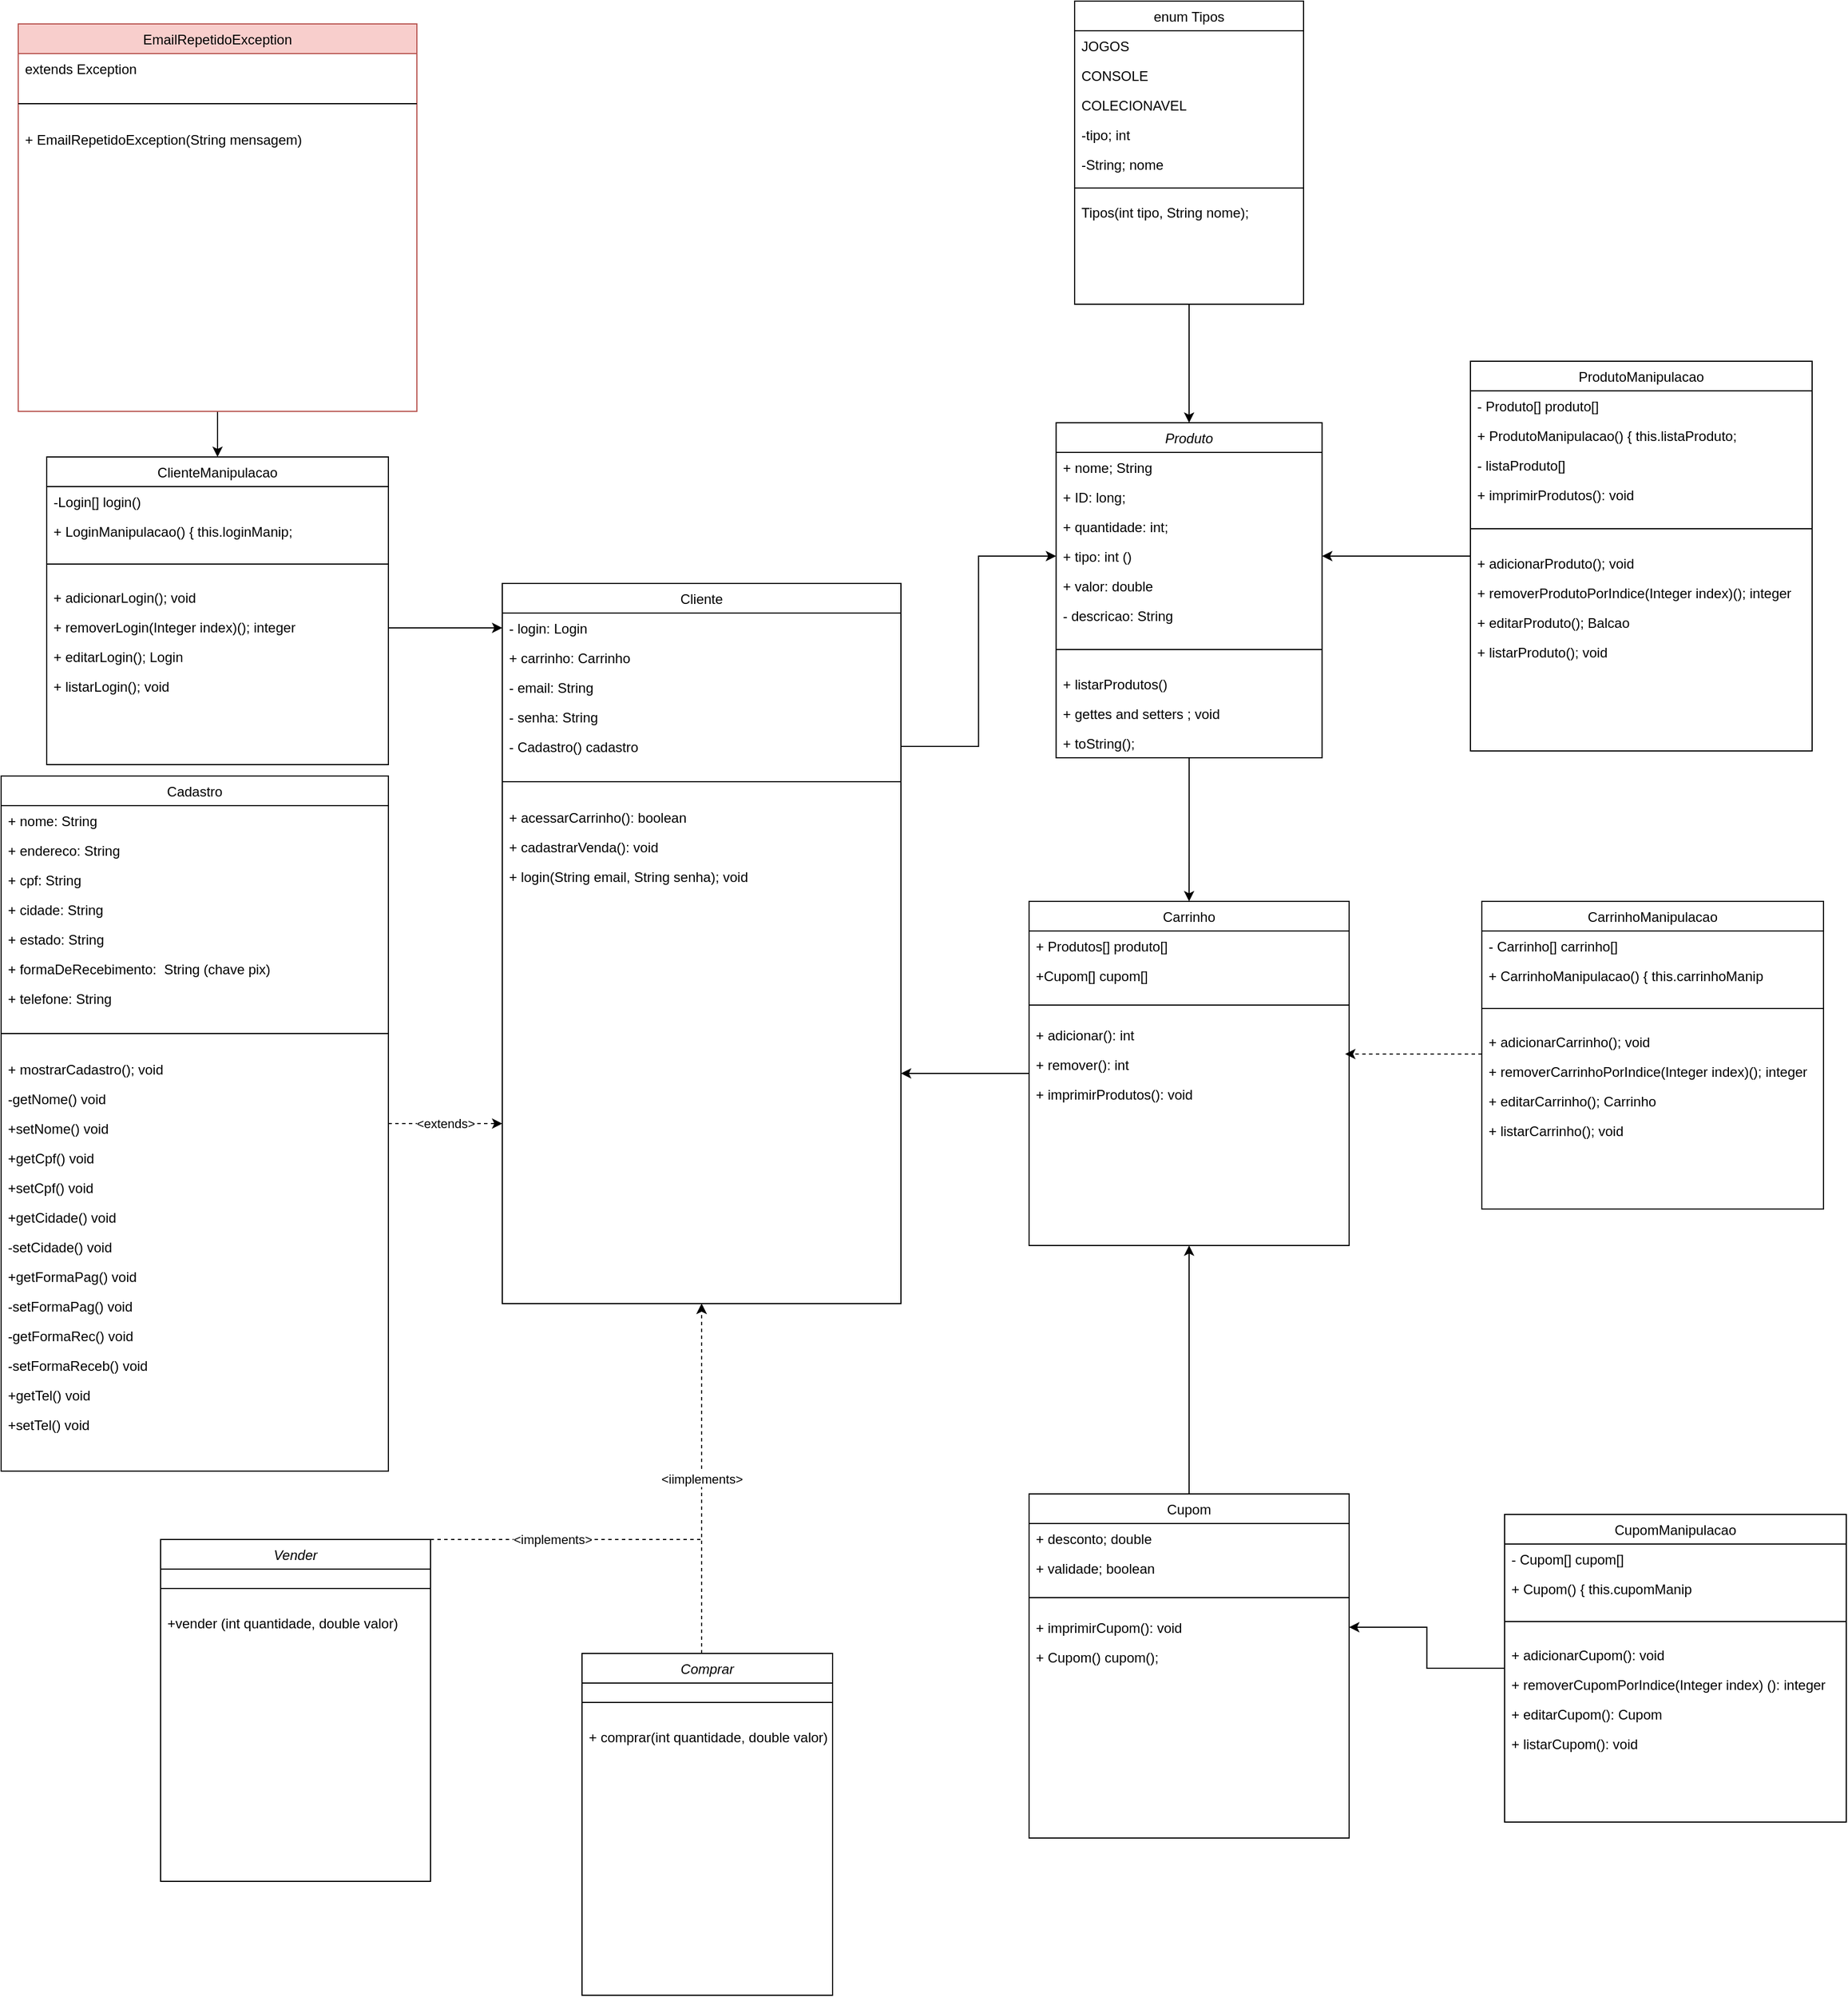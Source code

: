 <mxfile version="20.4.0" type="device"><diagram id="C5RBs43oDa-KdzZeNtuy" name="Page-1"><mxGraphModel dx="5331" dy="3509" grid="1" gridSize="10" guides="1" tooltips="1" connect="1" arrows="1" fold="1" page="1" pageScale="1" pageWidth="3300" pageHeight="2339" math="0" shadow="0"><root><mxCell id="WIyWlLk6GJQsqaUBKTNV-0"/><mxCell id="WIyWlLk6GJQsqaUBKTNV-1" parent="WIyWlLk6GJQsqaUBKTNV-0"/><mxCell id="kBdst28I5aQ1oTpQg8cU-42" style="edgeStyle=orthogonalEdgeStyle;rounded=0;orthogonalLoop=1;jettySize=auto;html=1;" parent="WIyWlLk6GJQsqaUBKTNV-1" source="JkuJIoE7SBukqdG8tUZ_-12" edge="1"><mxGeometry relative="1" as="geometry"><mxPoint x="630" y="151" as="targetPoint"/></mxGeometry></mxCell><mxCell id="JkuJIoE7SBukqdG8tUZ_-12" value="Carrinho" style="swimlane;fontStyle=0;align=center;verticalAlign=top;childLayout=stackLayout;horizontal=1;startSize=26;horizontalStack=0;resizeParent=1;resizeLast=0;collapsible=1;marginBottom=0;rounded=0;shadow=0;strokeWidth=1;" parent="WIyWlLk6GJQsqaUBKTNV-1" vertex="1"><mxGeometry x="742.5" width="281" height="302" as="geometry"><mxRectangle x="550" y="140" width="160" height="26" as="alternateBounds"/></mxGeometry></mxCell><mxCell id="JkuJIoE7SBukqdG8tUZ_-14" value="+ Produtos[] produto[]" style="text;align=left;verticalAlign=top;spacingLeft=4;spacingRight=4;overflow=hidden;rotatable=0;points=[[0,0.5],[1,0.5]];portConstraint=eastwest;" parent="JkuJIoE7SBukqdG8tUZ_-12" vertex="1"><mxGeometry y="26" width="281" height="26" as="geometry"/></mxCell><mxCell id="kBdst28I5aQ1oTpQg8cU-58" value="+Cupom[] cupom[]" style="text;align=left;verticalAlign=top;spacingLeft=4;spacingRight=4;overflow=hidden;rotatable=0;points=[[0,0.5],[1,0.5]];portConstraint=eastwest;" parent="JkuJIoE7SBukqdG8tUZ_-12" vertex="1"><mxGeometry y="52" width="281" height="26" as="geometry"/></mxCell><mxCell id="JkuJIoE7SBukqdG8tUZ_-16" value="" style="line;html=1;strokeWidth=1;align=left;verticalAlign=middle;spacingTop=-1;spacingLeft=3;spacingRight=3;rotatable=0;labelPosition=right;points=[];portConstraint=eastwest;" parent="JkuJIoE7SBukqdG8tUZ_-12" vertex="1"><mxGeometry y="78" width="281" height="26" as="geometry"/></mxCell><mxCell id="JkuJIoE7SBukqdG8tUZ_-17" value="+ adicionar(): int" style="text;align=left;verticalAlign=top;spacingLeft=4;spacingRight=4;overflow=hidden;rotatable=0;points=[[0,0.5],[1,0.5]];portConstraint=eastwest;" parent="JkuJIoE7SBukqdG8tUZ_-12" vertex="1"><mxGeometry y="104" width="281" height="26" as="geometry"/></mxCell><mxCell id="kBdst28I5aQ1oTpQg8cU-73" value="+ remover(): int" style="text;align=left;verticalAlign=top;spacingLeft=4;spacingRight=4;overflow=hidden;rotatable=0;points=[[0,0.5],[1,0.5]];portConstraint=eastwest;" parent="JkuJIoE7SBukqdG8tUZ_-12" vertex="1"><mxGeometry y="130" width="281" height="26" as="geometry"/></mxCell><mxCell id="JkuJIoE7SBukqdG8tUZ_-19" value="+ imprimirProdutos(): void" style="text;align=left;verticalAlign=top;spacingLeft=4;spacingRight=4;overflow=hidden;rotatable=0;points=[[0,0.5],[1,0.5]];portConstraint=eastwest;" parent="JkuJIoE7SBukqdG8tUZ_-12" vertex="1"><mxGeometry y="156" width="281" height="26" as="geometry"/></mxCell><mxCell id="kBdst28I5aQ1oTpQg8cU-48" style="edgeStyle=orthogonalEdgeStyle;rounded=0;orthogonalLoop=1;jettySize=auto;html=1;" parent="WIyWlLk6GJQsqaUBKTNV-1" source="JkuJIoE7SBukqdG8tUZ_-20" target="JkuJIoE7SBukqdG8tUZ_-12" edge="1"><mxGeometry relative="1" as="geometry"/></mxCell><mxCell id="JkuJIoE7SBukqdG8tUZ_-20" value="Produto" style="swimlane;fontStyle=2;align=center;verticalAlign=top;childLayout=stackLayout;horizontal=1;startSize=26;horizontalStack=0;resizeParent=1;resizeLast=0;collapsible=1;marginBottom=0;rounded=0;shadow=0;strokeWidth=1;" parent="WIyWlLk6GJQsqaUBKTNV-1" vertex="1"><mxGeometry x="766.25" y="-420" width="233.5" height="294" as="geometry"><mxRectangle x="230" y="140" width="160" height="26" as="alternateBounds"/></mxGeometry></mxCell><mxCell id="JkuJIoE7SBukqdG8tUZ_-21" value="+ nome; String" style="text;align=left;verticalAlign=top;spacingLeft=4;spacingRight=4;overflow=hidden;rotatable=0;points=[[0,0.5],[1,0.5]];portConstraint=eastwest;" parent="JkuJIoE7SBukqdG8tUZ_-20" vertex="1"><mxGeometry y="26" width="233.5" height="26" as="geometry"/></mxCell><mxCell id="JkuJIoE7SBukqdG8tUZ_-22" value="+ ID: long;" style="text;align=left;verticalAlign=top;spacingLeft=4;spacingRight=4;overflow=hidden;rotatable=0;points=[[0,0.5],[1,0.5]];portConstraint=eastwest;rounded=0;shadow=0;html=0;" parent="JkuJIoE7SBukqdG8tUZ_-20" vertex="1"><mxGeometry y="52" width="233.5" height="26" as="geometry"/></mxCell><mxCell id="JkuJIoE7SBukqdG8tUZ_-23" value="+ quantidade: int;" style="text;align=left;verticalAlign=top;spacingLeft=4;spacingRight=4;overflow=hidden;rotatable=0;points=[[0,0.5],[1,0.5]];portConstraint=eastwest;rounded=0;shadow=0;html=0;" parent="JkuJIoE7SBukqdG8tUZ_-20" vertex="1"><mxGeometry y="78" width="233.5" height="26" as="geometry"/></mxCell><mxCell id="JkuJIoE7SBukqdG8tUZ_-24" value="+ tipo: int ()" style="text;align=left;verticalAlign=top;spacingLeft=4;spacingRight=4;overflow=hidden;rotatable=0;points=[[0,0.5],[1,0.5]];portConstraint=eastwest;rounded=0;shadow=0;html=0;" parent="JkuJIoE7SBukqdG8tUZ_-20" vertex="1"><mxGeometry y="104" width="233.5" height="26" as="geometry"/></mxCell><mxCell id="JkuJIoE7SBukqdG8tUZ_-25" value="+ valor: double" style="text;align=left;verticalAlign=top;spacingLeft=4;spacingRight=4;overflow=hidden;rotatable=0;points=[[0,0.5],[1,0.5]];portConstraint=eastwest;rounded=0;shadow=0;html=0;" parent="JkuJIoE7SBukqdG8tUZ_-20" vertex="1"><mxGeometry y="130" width="233.5" height="26" as="geometry"/></mxCell><mxCell id="JkuJIoE7SBukqdG8tUZ_-2" value="- descricao: String" style="text;align=left;verticalAlign=top;spacingLeft=4;spacingRight=4;overflow=hidden;rotatable=0;points=[[0,0.5],[1,0.5]];portConstraint=eastwest;" parent="JkuJIoE7SBukqdG8tUZ_-20" vertex="1"><mxGeometry y="156" width="233.5" height="26" as="geometry"/></mxCell><mxCell id="JkuJIoE7SBukqdG8tUZ_-26" value="" style="line;html=1;strokeWidth=1;align=left;verticalAlign=middle;spacingTop=-1;spacingLeft=3;spacingRight=3;rotatable=0;labelPosition=right;points=[];portConstraint=eastwest;" parent="JkuJIoE7SBukqdG8tUZ_-20" vertex="1"><mxGeometry y="182" width="233.5" height="34" as="geometry"/></mxCell><mxCell id="j-tcgB5OR1yVVqZZT_jX-0" value="+ listarProdutos()" style="text;align=left;verticalAlign=top;spacingLeft=4;spacingRight=4;overflow=hidden;rotatable=0;points=[[0,0.5],[1,0.5]];portConstraint=eastwest;" vertex="1" parent="JkuJIoE7SBukqdG8tUZ_-20"><mxGeometry y="216" width="233.5" height="26" as="geometry"/></mxCell><mxCell id="nwzno8uzd7vZPeXobcwK-57" value="+ gettes and setters ; void" style="text;align=left;verticalAlign=top;spacingLeft=4;spacingRight=4;overflow=hidden;rotatable=0;points=[[0,0.5],[1,0.5]];portConstraint=eastwest;" parent="JkuJIoE7SBukqdG8tUZ_-20" vertex="1"><mxGeometry y="242" width="233.5" height="26" as="geometry"/></mxCell><mxCell id="nwzno8uzd7vZPeXobcwK-58" value="+ toString();" style="text;align=left;verticalAlign=top;spacingLeft=4;spacingRight=4;overflow=hidden;rotatable=0;points=[[0,0.5],[1,0.5]];portConstraint=eastwest;" parent="JkuJIoE7SBukqdG8tUZ_-20" vertex="1"><mxGeometry y="268" width="233.5" height="26" as="geometry"/></mxCell><mxCell id="JkuJIoE7SBukqdG8tUZ_-28" value="Cliente" style="swimlane;fontStyle=0;align=center;verticalAlign=top;childLayout=stackLayout;horizontal=1;startSize=26;horizontalStack=0;resizeParent=1;resizeLast=0;collapsible=1;marginBottom=0;rounded=0;shadow=0;strokeWidth=1;" parent="WIyWlLk6GJQsqaUBKTNV-1" vertex="1"><mxGeometry x="280" y="-279" width="350" height="632" as="geometry"><mxRectangle x="550" y="140" width="160" height="26" as="alternateBounds"/></mxGeometry></mxCell><mxCell id="iqWXhcP6Gmm81lYTE9qX-86" value="- login: Login" style="text;align=left;verticalAlign=top;spacingLeft=4;spacingRight=4;overflow=hidden;rotatable=0;points=[[0,0.5],[1,0.5]];portConstraint=eastwest;rounded=0;shadow=0;html=0;" parent="JkuJIoE7SBukqdG8tUZ_-28" vertex="1"><mxGeometry y="26" width="350" height="26" as="geometry"/></mxCell><mxCell id="JkuJIoE7SBukqdG8tUZ_-35" value="+ carrinho: Carrinho" style="text;align=left;verticalAlign=top;spacingLeft=4;spacingRight=4;overflow=hidden;rotatable=0;points=[[0,0.5],[1,0.5]];portConstraint=eastwest;" parent="JkuJIoE7SBukqdG8tUZ_-28" vertex="1"><mxGeometry y="52" width="350" height="26" as="geometry"/></mxCell><mxCell id="kBdst28I5aQ1oTpQg8cU-45" value="- email: String" style="text;align=left;verticalAlign=top;spacingLeft=4;spacingRight=4;overflow=hidden;rotatable=0;points=[[0,0.5],[1,0.5]];portConstraint=eastwest;rounded=0;shadow=0;html=0;" parent="JkuJIoE7SBukqdG8tUZ_-28" vertex="1"><mxGeometry y="78" width="350" height="26" as="geometry"/></mxCell><mxCell id="iqWXhcP6Gmm81lYTE9qX-76" value="- senha: String" style="text;align=left;verticalAlign=top;spacingLeft=4;spacingRight=4;overflow=hidden;rotatable=0;points=[[0,0.5],[1,0.5]];portConstraint=eastwest;" parent="JkuJIoE7SBukqdG8tUZ_-28" vertex="1"><mxGeometry y="104" width="350" height="26" as="geometry"/></mxCell><mxCell id="kBdst28I5aQ1oTpQg8cU-46" value="- Cadastro() cadastro" style="text;align=left;verticalAlign=top;spacingLeft=4;spacingRight=4;overflow=hidden;rotatable=0;points=[[0,0.5],[1,0.5]];portConstraint=eastwest;" parent="JkuJIoE7SBukqdG8tUZ_-28" vertex="1"><mxGeometry y="130" width="350" height="26" as="geometry"/></mxCell><mxCell id="JkuJIoE7SBukqdG8tUZ_-38" value="" style="line;html=1;strokeWidth=1;align=left;verticalAlign=middle;spacingTop=-1;spacingLeft=3;spacingRight=3;rotatable=0;labelPosition=right;points=[];portConstraint=eastwest;" parent="JkuJIoE7SBukqdG8tUZ_-28" vertex="1"><mxGeometry y="156" width="350" height="36" as="geometry"/></mxCell><mxCell id="JkuJIoE7SBukqdG8tUZ_-42" value="+ acessarCarrinho(): boolean" style="text;align=left;verticalAlign=top;spacingLeft=4;spacingRight=4;overflow=hidden;rotatable=0;points=[[0,0.5],[1,0.5]];portConstraint=eastwest;" parent="JkuJIoE7SBukqdG8tUZ_-28" vertex="1"><mxGeometry y="192" width="350" height="26" as="geometry"/></mxCell><mxCell id="JkuJIoE7SBukqdG8tUZ_-43" value="+ cadastrarVenda(): void" style="text;align=left;verticalAlign=top;spacingLeft=4;spacingRight=4;overflow=hidden;rotatable=0;points=[[0,0.5],[1,0.5]];portConstraint=eastwest;" parent="JkuJIoE7SBukqdG8tUZ_-28" vertex="1"><mxGeometry y="218" width="350" height="26" as="geometry"/></mxCell><mxCell id="iqWXhcP6Gmm81lYTE9qX-31" value="+ login(String email, String senha); void" style="text;align=left;verticalAlign=top;spacingLeft=4;spacingRight=4;overflow=hidden;rotatable=0;points=[[0,0.5],[1,0.5]];portConstraint=eastwest;" parent="JkuJIoE7SBukqdG8tUZ_-28" vertex="1"><mxGeometry y="244" width="350" height="26" as="geometry"/></mxCell><mxCell id="iqWXhcP6Gmm81lYTE9qX-30" value="&amp;lt;implements&amp;gt;" style="edgeStyle=orthogonalEdgeStyle;rounded=0;orthogonalLoop=1;jettySize=auto;html=1;entryX=0.5;entryY=1;entryDx=0;entryDy=0;dashed=1;" parent="WIyWlLk6GJQsqaUBKTNV-1" source="EZmZFvH6jRL-wL6Aayow-8" target="JkuJIoE7SBukqdG8tUZ_-28" edge="1"><mxGeometry x="-0.518" relative="1" as="geometry"><Array as="points"><mxPoint x="455" y="560"/></Array><mxPoint as="offset"/></mxGeometry></mxCell><mxCell id="EZmZFvH6jRL-wL6Aayow-8" value="Vender" style="swimlane;fontStyle=2;align=center;verticalAlign=top;childLayout=stackLayout;horizontal=1;startSize=26;horizontalStack=0;resizeParent=1;resizeLast=0;collapsible=1;marginBottom=0;rounded=0;shadow=0;strokeWidth=1;" parent="WIyWlLk6GJQsqaUBKTNV-1" vertex="1"><mxGeometry x="-20" y="560" width="237" height="300" as="geometry"><mxRectangle x="230" y="140" width="160" height="26" as="alternateBounds"/></mxGeometry></mxCell><mxCell id="EZmZFvH6jRL-wL6Aayow-14" value="" style="line;html=1;strokeWidth=1;align=left;verticalAlign=middle;spacingTop=-1;spacingLeft=3;spacingRight=3;rotatable=0;labelPosition=right;points=[];portConstraint=eastwest;" parent="EZmZFvH6jRL-wL6Aayow-8" vertex="1"><mxGeometry y="26" width="237" height="34" as="geometry"/></mxCell><mxCell id="EZmZFvH6jRL-wL6Aayow-15" value="+vender (int quantidade, double valor)" style="text;align=left;verticalAlign=top;spacingLeft=4;spacingRight=4;overflow=hidden;rotatable=0;points=[[0,0.5],[1,0.5]];portConstraint=eastwest;" parent="EZmZFvH6jRL-wL6Aayow-8" vertex="1"><mxGeometry y="60" width="237" height="26" as="geometry"/></mxCell><mxCell id="iqWXhcP6Gmm81lYTE9qX-28" value="&amp;lt;iimplements&amp;gt;" style="edgeStyle=orthogonalEdgeStyle;rounded=0;orthogonalLoop=1;jettySize=auto;html=1;entryX=0.5;entryY=1;entryDx=0;entryDy=0;dashed=1;" parent="WIyWlLk6GJQsqaUBKTNV-1" source="iqWXhcP6Gmm81lYTE9qX-25" target="JkuJIoE7SBukqdG8tUZ_-28" edge="1"><mxGeometry relative="1" as="geometry"><Array as="points"><mxPoint x="455" y="480"/><mxPoint x="455" y="480"/></Array></mxGeometry></mxCell><mxCell id="iqWXhcP6Gmm81lYTE9qX-25" value="Comprar" style="swimlane;fontStyle=2;align=center;verticalAlign=top;childLayout=stackLayout;horizontal=1;startSize=26;horizontalStack=0;resizeParent=1;resizeLast=0;collapsible=1;marginBottom=0;rounded=0;shadow=0;strokeWidth=1;" parent="WIyWlLk6GJQsqaUBKTNV-1" vertex="1"><mxGeometry x="350" y="660" width="220" height="300" as="geometry"><mxRectangle x="230" y="140" width="160" height="26" as="alternateBounds"/></mxGeometry></mxCell><mxCell id="iqWXhcP6Gmm81lYTE9qX-26" value="" style="line;html=1;strokeWidth=1;align=left;verticalAlign=middle;spacingTop=-1;spacingLeft=3;spacingRight=3;rotatable=0;labelPosition=right;points=[];portConstraint=eastwest;" parent="iqWXhcP6Gmm81lYTE9qX-25" vertex="1"><mxGeometry y="26" width="220" height="34" as="geometry"/></mxCell><mxCell id="iqWXhcP6Gmm81lYTE9qX-27" value="+ comprar(int quantidade, double valor)" style="text;align=left;verticalAlign=top;spacingLeft=4;spacingRight=4;overflow=hidden;rotatable=0;points=[[0,0.5],[1,0.5]];portConstraint=eastwest;" parent="iqWXhcP6Gmm81lYTE9qX-25" vertex="1"><mxGeometry y="60" width="220" height="26" as="geometry"/></mxCell><mxCell id="kBdst28I5aQ1oTpQg8cU-71" value="&amp;lt;extends&amp;gt;" style="edgeStyle=orthogonalEdgeStyle;rounded=0;orthogonalLoop=1;jettySize=auto;html=1;entryX=0;entryY=0.75;entryDx=0;entryDy=0;dashed=1;" parent="WIyWlLk6GJQsqaUBKTNV-1" source="iqWXhcP6Gmm81lYTE9qX-92" target="JkuJIoE7SBukqdG8tUZ_-28" edge="1"><mxGeometry relative="1" as="geometry"><Array as="points"><mxPoint x="220" y="195"/><mxPoint x="220" y="195"/></Array></mxGeometry></mxCell><mxCell id="iqWXhcP6Gmm81lYTE9qX-92" value="Cadastro" style="swimlane;fontStyle=0;align=center;verticalAlign=top;childLayout=stackLayout;horizontal=1;startSize=26;horizontalStack=0;resizeParent=1;resizeLast=0;collapsible=1;marginBottom=0;rounded=0;shadow=0;strokeWidth=1;" parent="WIyWlLk6GJQsqaUBKTNV-1" vertex="1"><mxGeometry x="-160" y="-110" width="340" height="610" as="geometry"><mxRectangle x="550" y="140" width="160" height="26" as="alternateBounds"/></mxGeometry></mxCell><mxCell id="iqWXhcP6Gmm81lYTE9qX-93" value="+ nome: String" style="text;align=left;verticalAlign=top;spacingLeft=4;spacingRight=4;overflow=hidden;rotatable=0;points=[[0,0.5],[1,0.5]];portConstraint=eastwest;rounded=0;shadow=0;html=0;" parent="iqWXhcP6Gmm81lYTE9qX-92" vertex="1"><mxGeometry y="26" width="340" height="26" as="geometry"/></mxCell><mxCell id="iqWXhcP6Gmm81lYTE9qX-95" value="+ endereco: String" style="text;align=left;verticalAlign=top;spacingLeft=4;spacingRight=4;overflow=hidden;rotatable=0;points=[[0,0.5],[1,0.5]];portConstraint=eastwest;" parent="iqWXhcP6Gmm81lYTE9qX-92" vertex="1"><mxGeometry y="52" width="340" height="26" as="geometry"/></mxCell><mxCell id="iqWXhcP6Gmm81lYTE9qX-96" value="+ cpf: String" style="text;align=left;verticalAlign=top;spacingLeft=4;spacingRight=4;overflow=hidden;rotatable=0;points=[[0,0.5],[1,0.5]];portConstraint=eastwest;" parent="iqWXhcP6Gmm81lYTE9qX-92" vertex="1"><mxGeometry y="78" width="340" height="26" as="geometry"/></mxCell><mxCell id="iqWXhcP6Gmm81lYTE9qX-97" value="+ cidade: String" style="text;align=left;verticalAlign=top;spacingLeft=4;spacingRight=4;overflow=hidden;rotatable=0;points=[[0,0.5],[1,0.5]];portConstraint=eastwest;" parent="iqWXhcP6Gmm81lYTE9qX-92" vertex="1"><mxGeometry y="104" width="340" height="26" as="geometry"/></mxCell><mxCell id="iqWXhcP6Gmm81lYTE9qX-98" value="+ estado: String" style="text;align=left;verticalAlign=top;spacingLeft=4;spacingRight=4;overflow=hidden;rotatable=0;points=[[0,0.5],[1,0.5]];portConstraint=eastwest;" parent="iqWXhcP6Gmm81lYTE9qX-92" vertex="1"><mxGeometry y="130" width="340" height="26" as="geometry"/></mxCell><mxCell id="iqWXhcP6Gmm81lYTE9qX-101" value="+ formaDeRecebimento:  String (chave pix)" style="text;align=left;verticalAlign=top;spacingLeft=4;spacingRight=4;overflow=hidden;rotatable=0;points=[[0,0.5],[1,0.5]];portConstraint=eastwest;" parent="iqWXhcP6Gmm81lYTE9qX-92" vertex="1"><mxGeometry y="156" width="340" height="26" as="geometry"/></mxCell><mxCell id="iqWXhcP6Gmm81lYTE9qX-102" value="+ telefone: String" style="text;align=left;verticalAlign=top;spacingLeft=4;spacingRight=4;overflow=hidden;rotatable=0;points=[[0,0.5],[1,0.5]];portConstraint=eastwest;" parent="iqWXhcP6Gmm81lYTE9qX-92" vertex="1"><mxGeometry y="182" width="340" height="26" as="geometry"/></mxCell><mxCell id="iqWXhcP6Gmm81lYTE9qX-104" value="" style="line;html=1;strokeWidth=1;align=left;verticalAlign=middle;spacingTop=-1;spacingLeft=3;spacingRight=3;rotatable=0;labelPosition=right;points=[];portConstraint=eastwest;" parent="iqWXhcP6Gmm81lYTE9qX-92" vertex="1"><mxGeometry y="208" width="340" height="36" as="geometry"/></mxCell><mxCell id="iqWXhcP6Gmm81lYTE9qX-106" value="+ mostrarCadastro(); void" style="text;align=left;verticalAlign=top;spacingLeft=4;spacingRight=4;overflow=hidden;rotatable=0;points=[[0,0.5],[1,0.5]];portConstraint=eastwest;" parent="iqWXhcP6Gmm81lYTE9qX-92" vertex="1"><mxGeometry y="244" width="340" height="26" as="geometry"/></mxCell><mxCell id="kBdst28I5aQ1oTpQg8cU-0" value="-getNome() void" style="text;align=left;verticalAlign=top;spacingLeft=4;spacingRight=4;overflow=hidden;rotatable=0;points=[[0,0.5],[1,0.5]];portConstraint=eastwest;" parent="iqWXhcP6Gmm81lYTE9qX-92" vertex="1"><mxGeometry y="270" width="340" height="26" as="geometry"/></mxCell><mxCell id="kBdst28I5aQ1oTpQg8cU-1" value="+setNome() void" style="text;align=left;verticalAlign=top;spacingLeft=4;spacingRight=4;overflow=hidden;rotatable=0;points=[[0,0.5],[1,0.5]];portConstraint=eastwest;" parent="iqWXhcP6Gmm81lYTE9qX-92" vertex="1"><mxGeometry y="296" width="340" height="26" as="geometry"/></mxCell><mxCell id="kBdst28I5aQ1oTpQg8cU-2" value="+getCpf() void" style="text;align=left;verticalAlign=top;spacingLeft=4;spacingRight=4;overflow=hidden;rotatable=0;points=[[0,0.5],[1,0.5]];portConstraint=eastwest;" parent="iqWXhcP6Gmm81lYTE9qX-92" vertex="1"><mxGeometry y="322" width="340" height="26" as="geometry"/></mxCell><mxCell id="kBdst28I5aQ1oTpQg8cU-3" value="+setCpf() void" style="text;align=left;verticalAlign=top;spacingLeft=4;spacingRight=4;overflow=hidden;rotatable=0;points=[[0,0.5],[1,0.5]];portConstraint=eastwest;" parent="iqWXhcP6Gmm81lYTE9qX-92" vertex="1"><mxGeometry y="348" width="340" height="26" as="geometry"/></mxCell><mxCell id="kBdst28I5aQ1oTpQg8cU-4" value="+getCidade() void" style="text;align=left;verticalAlign=top;spacingLeft=4;spacingRight=4;overflow=hidden;rotatable=0;points=[[0,0.5],[1,0.5]];portConstraint=eastwest;" parent="iqWXhcP6Gmm81lYTE9qX-92" vertex="1"><mxGeometry y="374" width="340" height="26" as="geometry"/></mxCell><mxCell id="kBdst28I5aQ1oTpQg8cU-5" value="-setCidade() void" style="text;align=left;verticalAlign=top;spacingLeft=4;spacingRight=4;overflow=hidden;rotatable=0;points=[[0,0.5],[1,0.5]];portConstraint=eastwest;" parent="iqWXhcP6Gmm81lYTE9qX-92" vertex="1"><mxGeometry y="400" width="340" height="26" as="geometry"/></mxCell><mxCell id="kBdst28I5aQ1oTpQg8cU-6" value="+getFormaPag() void" style="text;align=left;verticalAlign=top;spacingLeft=4;spacingRight=4;overflow=hidden;rotatable=0;points=[[0,0.5],[1,0.5]];portConstraint=eastwest;" parent="iqWXhcP6Gmm81lYTE9qX-92" vertex="1"><mxGeometry y="426" width="340" height="26" as="geometry"/></mxCell><mxCell id="kBdst28I5aQ1oTpQg8cU-7" value="-setFormaPag() void" style="text;align=left;verticalAlign=top;spacingLeft=4;spacingRight=4;overflow=hidden;rotatable=0;points=[[0,0.5],[1,0.5]];portConstraint=eastwest;" parent="iqWXhcP6Gmm81lYTE9qX-92" vertex="1"><mxGeometry y="452" width="340" height="26" as="geometry"/></mxCell><mxCell id="kBdst28I5aQ1oTpQg8cU-8" value="-getFormaRec() void" style="text;align=left;verticalAlign=top;spacingLeft=4;spacingRight=4;overflow=hidden;rotatable=0;points=[[0,0.5],[1,0.5]];portConstraint=eastwest;" parent="iqWXhcP6Gmm81lYTE9qX-92" vertex="1"><mxGeometry y="478" width="340" height="26" as="geometry"/></mxCell><mxCell id="kBdst28I5aQ1oTpQg8cU-9" value="-setFormaReceb() void" style="text;align=left;verticalAlign=top;spacingLeft=4;spacingRight=4;overflow=hidden;rotatable=0;points=[[0,0.5],[1,0.5]];portConstraint=eastwest;" parent="iqWXhcP6Gmm81lYTE9qX-92" vertex="1"><mxGeometry y="504" width="340" height="26" as="geometry"/></mxCell><mxCell id="kBdst28I5aQ1oTpQg8cU-10" value="+getTel() void" style="text;align=left;verticalAlign=top;spacingLeft=4;spacingRight=4;overflow=hidden;rotatable=0;points=[[0,0.5],[1,0.5]];portConstraint=eastwest;" parent="iqWXhcP6Gmm81lYTE9qX-92" vertex="1"><mxGeometry y="530" width="340" height="26" as="geometry"/></mxCell><mxCell id="kBdst28I5aQ1oTpQg8cU-11" value="+setTel() void" style="text;align=left;verticalAlign=top;spacingLeft=4;spacingRight=4;overflow=hidden;rotatable=0;points=[[0,0.5],[1,0.5]];portConstraint=eastwest;" parent="iqWXhcP6Gmm81lYTE9qX-92" vertex="1"><mxGeometry y="556" width="340" height="26" as="geometry"/></mxCell><mxCell id="kBdst28I5aQ1oTpQg8cU-68" style="edgeStyle=orthogonalEdgeStyle;rounded=0;orthogonalLoop=1;jettySize=auto;html=1;entryX=0.5;entryY=0;entryDx=0;entryDy=0;" parent="WIyWlLk6GJQsqaUBKTNV-1" source="nwzno8uzd7vZPeXobcwK-21" target="JkuJIoE7SBukqdG8tUZ_-20" edge="1"><mxGeometry relative="1" as="geometry"/></mxCell><mxCell id="nwzno8uzd7vZPeXobcwK-21" value="enum Tipos" style="swimlane;fontStyle=0;align=center;verticalAlign=top;childLayout=stackLayout;horizontal=1;startSize=26;horizontalStack=0;resizeParent=1;resizeLast=0;collapsible=1;marginBottom=0;rounded=0;shadow=0;strokeWidth=1;" parent="WIyWlLk6GJQsqaUBKTNV-1" vertex="1"><mxGeometry x="782.5" y="-790" width="201" height="266" as="geometry"><mxRectangle x="130" y="380" width="160" height="26" as="alternateBounds"/></mxGeometry></mxCell><mxCell id="nwzno8uzd7vZPeXobcwK-22" value="JOGOS" style="text;align=left;verticalAlign=top;spacingLeft=4;spacingRight=4;overflow=hidden;rotatable=0;points=[[0,0.5],[1,0.5]];portConstraint=eastwest;" parent="nwzno8uzd7vZPeXobcwK-21" vertex="1"><mxGeometry y="26" width="201" height="26" as="geometry"/></mxCell><mxCell id="nwzno8uzd7vZPeXobcwK-23" value="CONSOLE&#xA;" style="text;align=left;verticalAlign=top;spacingLeft=4;spacingRight=4;overflow=hidden;rotatable=0;points=[[0,0.5],[1,0.5]];portConstraint=eastwest;" parent="nwzno8uzd7vZPeXobcwK-21" vertex="1"><mxGeometry y="52" width="201" height="26" as="geometry"/></mxCell><mxCell id="nwzno8uzd7vZPeXobcwK-24" value="COLECIONAVEL" style="text;align=left;verticalAlign=top;spacingLeft=4;spacingRight=4;overflow=hidden;rotatable=0;points=[[0,0.5],[1,0.5]];portConstraint=eastwest;" parent="nwzno8uzd7vZPeXobcwK-21" vertex="1"><mxGeometry y="78" width="201" height="26" as="geometry"/></mxCell><mxCell id="nwzno8uzd7vZPeXobcwK-28" value="-tipo; int" style="text;align=left;verticalAlign=top;spacingLeft=4;spacingRight=4;overflow=hidden;rotatable=0;points=[[0,0.5],[1,0.5]];portConstraint=eastwest;" parent="nwzno8uzd7vZPeXobcwK-21" vertex="1"><mxGeometry y="104" width="201" height="26" as="geometry"/></mxCell><mxCell id="nwzno8uzd7vZPeXobcwK-29" value="-String; nome" style="text;align=left;verticalAlign=top;spacingLeft=4;spacingRight=4;overflow=hidden;rotatable=0;points=[[0,0.5],[1,0.5]];portConstraint=eastwest;" parent="nwzno8uzd7vZPeXobcwK-21" vertex="1"><mxGeometry y="130" width="201" height="26" as="geometry"/></mxCell><mxCell id="nwzno8uzd7vZPeXobcwK-25" value="" style="line;html=1;strokeWidth=1;align=left;verticalAlign=middle;spacingTop=-1;spacingLeft=3;spacingRight=3;rotatable=0;labelPosition=right;points=[];portConstraint=eastwest;" parent="nwzno8uzd7vZPeXobcwK-21" vertex="1"><mxGeometry y="156" width="201" height="16" as="geometry"/></mxCell><mxCell id="nwzno8uzd7vZPeXobcwK-26" value="Tipos(int tipo, String nome);" style="text;align=left;verticalAlign=top;spacingLeft=4;spacingRight=4;overflow=hidden;rotatable=0;points=[[0,0.5],[1,0.5]];portConstraint=eastwest;" parent="nwzno8uzd7vZPeXobcwK-21" vertex="1"><mxGeometry y="172" width="201" height="26" as="geometry"/></mxCell><mxCell id="nwzno8uzd7vZPeXobcwK-59" style="edgeStyle=orthogonalEdgeStyle;rounded=0;orthogonalLoop=1;jettySize=auto;html=1;entryX=0.5;entryY=0;entryDx=0;entryDy=0;" parent="WIyWlLk6GJQsqaUBKTNV-1" source="nwzno8uzd7vZPeXobcwK-43" target="kBdst28I5aQ1oTpQg8cU-24" edge="1"><mxGeometry relative="1" as="geometry"><mxPoint x="430" y="-280" as="targetPoint"/></mxGeometry></mxCell><mxCell id="nwzno8uzd7vZPeXobcwK-43" value="EmailRepetidoException" style="swimlane;fontStyle=0;align=center;verticalAlign=top;childLayout=stackLayout;horizontal=1;startSize=26;horizontalStack=0;resizeParent=1;resizeLast=0;collapsible=1;marginBottom=0;rounded=0;shadow=0;strokeWidth=1;fillColor=#f8cecc;strokeColor=#b85450;" parent="WIyWlLk6GJQsqaUBKTNV-1" vertex="1"><mxGeometry x="-145" y="-770" width="350" height="340" as="geometry"><mxRectangle x="550" y="140" width="160" height="26" as="alternateBounds"/></mxGeometry></mxCell><mxCell id="nwzno8uzd7vZPeXobcwK-56" value="extends Exception" style="text;align=left;verticalAlign=top;spacingLeft=4;spacingRight=4;overflow=hidden;rotatable=0;points=[[0,0.5],[1,0.5]];portConstraint=eastwest;" parent="nwzno8uzd7vZPeXobcwK-43" vertex="1"><mxGeometry y="26" width="350" height="26" as="geometry"/></mxCell><mxCell id="nwzno8uzd7vZPeXobcwK-53" value="" style="line;html=1;strokeWidth=1;align=left;verticalAlign=middle;spacingTop=-1;spacingLeft=3;spacingRight=3;rotatable=0;labelPosition=right;points=[];portConstraint=eastwest;" parent="nwzno8uzd7vZPeXobcwK-43" vertex="1"><mxGeometry y="52" width="350" height="36" as="geometry"/></mxCell><mxCell id="nwzno8uzd7vZPeXobcwK-55" value="+ EmailRepetidoException(String mensagem)" style="text;align=left;verticalAlign=top;spacingLeft=4;spacingRight=4;overflow=hidden;rotatable=0;points=[[0,0.5],[1,0.5]];portConstraint=eastwest;" parent="nwzno8uzd7vZPeXobcwK-43" vertex="1"><mxGeometry y="88" width="350" height="26" as="geometry"/></mxCell><mxCell id="kBdst28I5aQ1oTpQg8cU-70" style="edgeStyle=orthogonalEdgeStyle;rounded=0;orthogonalLoop=1;jettySize=auto;html=1;entryX=0;entryY=0.5;entryDx=0;entryDy=0;" parent="WIyWlLk6GJQsqaUBKTNV-1" source="kBdst28I5aQ1oTpQg8cU-24" target="iqWXhcP6Gmm81lYTE9qX-86" edge="1"><mxGeometry relative="1" as="geometry"><Array as="points"><mxPoint x="190" y="-240"/><mxPoint x="190" y="-240"/></Array></mxGeometry></mxCell><mxCell id="kBdst28I5aQ1oTpQg8cU-24" value="ClienteManipulacao" style="swimlane;fontStyle=0;align=center;verticalAlign=top;childLayout=stackLayout;horizontal=1;startSize=26;horizontalStack=0;resizeParent=1;resizeLast=0;collapsible=1;marginBottom=0;rounded=0;shadow=0;strokeWidth=1;" parent="WIyWlLk6GJQsqaUBKTNV-1" vertex="1"><mxGeometry x="-120" y="-390" width="300" height="270" as="geometry"><mxRectangle x="550" y="140" width="160" height="26" as="alternateBounds"/></mxGeometry></mxCell><mxCell id="kBdst28I5aQ1oTpQg8cU-25" value="-Login[] login()" style="text;align=left;verticalAlign=top;spacingLeft=4;spacingRight=4;overflow=hidden;rotatable=0;points=[[0,0.5],[1,0.5]];portConstraint=eastwest;rounded=0;shadow=0;html=0;" parent="kBdst28I5aQ1oTpQg8cU-24" vertex="1"><mxGeometry y="26" width="300" height="26" as="geometry"/></mxCell><mxCell id="kBdst28I5aQ1oTpQg8cU-26" value="+ LoginManipulacao() { this.loginManip;" style="text;align=left;verticalAlign=top;spacingLeft=4;spacingRight=4;overflow=hidden;rotatable=0;points=[[0,0.5],[1,0.5]];portConstraint=eastwest;rounded=0;shadow=0;html=0;" parent="kBdst28I5aQ1oTpQg8cU-24" vertex="1"><mxGeometry y="52" width="300" height="26" as="geometry"/></mxCell><mxCell id="kBdst28I5aQ1oTpQg8cU-27" value="" style="line;html=1;strokeWidth=1;align=left;verticalAlign=middle;spacingTop=-1;spacingLeft=3;spacingRight=3;rotatable=0;labelPosition=right;points=[];portConstraint=eastwest;" parent="kBdst28I5aQ1oTpQg8cU-24" vertex="1"><mxGeometry y="78" width="300" height="32" as="geometry"/></mxCell><mxCell id="kBdst28I5aQ1oTpQg8cU-28" value="+ adicionarLogin(); void" style="text;align=left;verticalAlign=top;spacingLeft=4;spacingRight=4;overflow=hidden;rotatable=0;points=[[0,0.5],[1,0.5]];portConstraint=eastwest;" parent="kBdst28I5aQ1oTpQg8cU-24" vertex="1"><mxGeometry y="110" width="300" height="26" as="geometry"/></mxCell><mxCell id="kBdst28I5aQ1oTpQg8cU-29" value="+ removerLogin(Integer index)(); integer" style="text;align=left;verticalAlign=top;spacingLeft=4;spacingRight=4;overflow=hidden;rotatable=0;points=[[0,0.5],[1,0.5]];portConstraint=eastwest;" parent="kBdst28I5aQ1oTpQg8cU-24" vertex="1"><mxGeometry y="136" width="300" height="26" as="geometry"/></mxCell><mxCell id="kBdst28I5aQ1oTpQg8cU-30" value="+ editarLogin(); Login" style="text;align=left;verticalAlign=top;spacingLeft=4;spacingRight=4;overflow=hidden;rotatable=0;points=[[0,0.5],[1,0.5]];portConstraint=eastwest;" parent="kBdst28I5aQ1oTpQg8cU-24" vertex="1"><mxGeometry y="162" width="300" height="26" as="geometry"/></mxCell><mxCell id="kBdst28I5aQ1oTpQg8cU-31" value="+ listarLogin(); void" style="text;align=left;verticalAlign=top;spacingLeft=4;spacingRight=4;overflow=hidden;rotatable=0;points=[[0,0.5],[1,0.5]];portConstraint=eastwest;" parent="kBdst28I5aQ1oTpQg8cU-24" vertex="1"><mxGeometry y="188" width="300" height="26" as="geometry"/></mxCell><mxCell id="kBdst28I5aQ1oTpQg8cU-74" style="edgeStyle=orthogonalEdgeStyle;rounded=0;orthogonalLoop=1;jettySize=auto;html=1;dashed=1;" parent="WIyWlLk6GJQsqaUBKTNV-1" source="kBdst28I5aQ1oTpQg8cU-33" edge="1"><mxGeometry relative="1" as="geometry"><mxPoint x="1020" y="134" as="targetPoint"/><Array as="points"><mxPoint x="1080" y="134"/><mxPoint x="1080" y="134"/></Array></mxGeometry></mxCell><mxCell id="kBdst28I5aQ1oTpQg8cU-33" value="CarrinhoManipulacao" style="swimlane;fontStyle=0;align=center;verticalAlign=top;childLayout=stackLayout;horizontal=1;startSize=26;horizontalStack=0;resizeParent=1;resizeLast=0;collapsible=1;marginBottom=0;rounded=0;shadow=0;strokeWidth=1;" parent="WIyWlLk6GJQsqaUBKTNV-1" vertex="1"><mxGeometry x="1140" width="300" height="270" as="geometry"><mxRectangle x="550" y="140" width="160" height="26" as="alternateBounds"/></mxGeometry></mxCell><mxCell id="kBdst28I5aQ1oTpQg8cU-34" value="- Carrinho[] carrinho[]" style="text;align=left;verticalAlign=top;spacingLeft=4;spacingRight=4;overflow=hidden;rotatable=0;points=[[0,0.5],[1,0.5]];portConstraint=eastwest;rounded=0;shadow=0;html=0;" parent="kBdst28I5aQ1oTpQg8cU-33" vertex="1"><mxGeometry y="26" width="300" height="26" as="geometry"/></mxCell><mxCell id="kBdst28I5aQ1oTpQg8cU-35" value="+ CarrinhoManipulacao() { this.carrinhoManip" style="text;align=left;verticalAlign=top;spacingLeft=4;spacingRight=4;overflow=hidden;rotatable=0;points=[[0,0.5],[1,0.5]];portConstraint=eastwest;rounded=0;shadow=0;html=0;" parent="kBdst28I5aQ1oTpQg8cU-33" vertex="1"><mxGeometry y="52" width="300" height="26" as="geometry"/></mxCell><mxCell id="kBdst28I5aQ1oTpQg8cU-36" value="" style="line;html=1;strokeWidth=1;align=left;verticalAlign=middle;spacingTop=-1;spacingLeft=3;spacingRight=3;rotatable=0;labelPosition=right;points=[];portConstraint=eastwest;" parent="kBdst28I5aQ1oTpQg8cU-33" vertex="1"><mxGeometry y="78" width="300" height="32" as="geometry"/></mxCell><mxCell id="kBdst28I5aQ1oTpQg8cU-37" value="+ adicionarCarrinho(); void" style="text;align=left;verticalAlign=top;spacingLeft=4;spacingRight=4;overflow=hidden;rotatable=0;points=[[0,0.5],[1,0.5]];portConstraint=eastwest;" parent="kBdst28I5aQ1oTpQg8cU-33" vertex="1"><mxGeometry y="110" width="300" height="26" as="geometry"/></mxCell><mxCell id="kBdst28I5aQ1oTpQg8cU-38" value="+ removerCarrinhoPorIndice(Integer index)(); integer" style="text;align=left;verticalAlign=top;spacingLeft=4;spacingRight=4;overflow=hidden;rotatable=0;points=[[0,0.5],[1,0.5]];portConstraint=eastwest;" parent="kBdst28I5aQ1oTpQg8cU-33" vertex="1"><mxGeometry y="136" width="300" height="26" as="geometry"/></mxCell><mxCell id="kBdst28I5aQ1oTpQg8cU-39" value="+ editarCarrinho(); Carrinho" style="text;align=left;verticalAlign=top;spacingLeft=4;spacingRight=4;overflow=hidden;rotatable=0;points=[[0,0.5],[1,0.5]];portConstraint=eastwest;" parent="kBdst28I5aQ1oTpQg8cU-33" vertex="1"><mxGeometry y="162" width="300" height="26" as="geometry"/></mxCell><mxCell id="kBdst28I5aQ1oTpQg8cU-40" value="+ listarCarrinho(); void" style="text;align=left;verticalAlign=top;spacingLeft=4;spacingRight=4;overflow=hidden;rotatable=0;points=[[0,0.5],[1,0.5]];portConstraint=eastwest;" parent="kBdst28I5aQ1oTpQg8cU-33" vertex="1"><mxGeometry y="188" width="300" height="26" as="geometry"/></mxCell><mxCell id="kBdst28I5aQ1oTpQg8cU-69" style="edgeStyle=orthogonalEdgeStyle;rounded=0;orthogonalLoop=1;jettySize=auto;html=1;entryX=1;entryY=0.5;entryDx=0;entryDy=0;" parent="WIyWlLk6GJQsqaUBKTNV-1" source="iqWXhcP6Gmm81lYTE9qX-36" target="JkuJIoE7SBukqdG8tUZ_-24" edge="1"><mxGeometry relative="1" as="geometry"/></mxCell><mxCell id="iqWXhcP6Gmm81lYTE9qX-36" value="ProdutoManipulacao" style="swimlane;fontStyle=0;align=center;verticalAlign=top;childLayout=stackLayout;horizontal=1;startSize=26;horizontalStack=0;resizeParent=1;resizeLast=0;collapsible=1;marginBottom=0;rounded=0;shadow=0;strokeWidth=1;" parent="WIyWlLk6GJQsqaUBKTNV-1" vertex="1"><mxGeometry x="1130" y="-474" width="300" height="342" as="geometry"><mxRectangle x="550" y="140" width="160" height="26" as="alternateBounds"/></mxGeometry></mxCell><mxCell id="iqWXhcP6Gmm81lYTE9qX-44" value="- Produto[] produto[]" style="text;align=left;verticalAlign=top;spacingLeft=4;spacingRight=4;overflow=hidden;rotatable=0;points=[[0,0.5],[1,0.5]];portConstraint=eastwest;rounded=0;shadow=0;html=0;" parent="iqWXhcP6Gmm81lYTE9qX-36" vertex="1"><mxGeometry y="26" width="300" height="26" as="geometry"/></mxCell><mxCell id="iqWXhcP6Gmm81lYTE9qX-45" value="+ ProdutoManipulacao() { this.listaProduto;" style="text;align=left;verticalAlign=top;spacingLeft=4;spacingRight=4;overflow=hidden;rotatable=0;points=[[0,0.5],[1,0.5]];portConstraint=eastwest;rounded=0;shadow=0;html=0;" parent="iqWXhcP6Gmm81lYTE9qX-36" vertex="1"><mxGeometry y="52" width="300" height="26" as="geometry"/></mxCell><mxCell id="nwzno8uzd7vZPeXobcwK-20" value="- listaProduto[] " style="text;align=left;verticalAlign=top;spacingLeft=4;spacingRight=4;overflow=hidden;rotatable=0;points=[[0,0.5],[1,0.5]];portConstraint=eastwest;" parent="iqWXhcP6Gmm81lYTE9qX-36" vertex="1"><mxGeometry y="78" width="300" height="26" as="geometry"/></mxCell><mxCell id="nwzno8uzd7vZPeXobcwK-10" value="+ imprimirProdutos(): void" style="text;align=left;verticalAlign=top;spacingLeft=4;spacingRight=4;overflow=hidden;rotatable=0;points=[[0,0.5],[1,0.5]];portConstraint=eastwest;" parent="iqWXhcP6Gmm81lYTE9qX-36" vertex="1"><mxGeometry y="104" width="300" height="26" as="geometry"/></mxCell><mxCell id="iqWXhcP6Gmm81lYTE9qX-40" value="" style="line;html=1;strokeWidth=1;align=left;verticalAlign=middle;spacingTop=-1;spacingLeft=3;spacingRight=3;rotatable=0;labelPosition=right;points=[];portConstraint=eastwest;" parent="iqWXhcP6Gmm81lYTE9qX-36" vertex="1"><mxGeometry y="130" width="300" height="34" as="geometry"/></mxCell><mxCell id="iqWXhcP6Gmm81lYTE9qX-46" value="+ adicionarProduto(); void" style="text;align=left;verticalAlign=top;spacingLeft=4;spacingRight=4;overflow=hidden;rotatable=0;points=[[0,0.5],[1,0.5]];portConstraint=eastwest;" parent="iqWXhcP6Gmm81lYTE9qX-36" vertex="1"><mxGeometry y="164" width="300" height="26" as="geometry"/></mxCell><mxCell id="iqWXhcP6Gmm81lYTE9qX-47" value="+ removerProdutoPorIndice(Integer index)(); integer" style="text;align=left;verticalAlign=top;spacingLeft=4;spacingRight=4;overflow=hidden;rotatable=0;points=[[0,0.5],[1,0.5]];portConstraint=eastwest;" parent="iqWXhcP6Gmm81lYTE9qX-36" vertex="1"><mxGeometry y="190" width="300" height="26" as="geometry"/></mxCell><mxCell id="iqWXhcP6Gmm81lYTE9qX-48" value="+ editarProduto(); Balcao" style="text;align=left;verticalAlign=top;spacingLeft=4;spacingRight=4;overflow=hidden;rotatable=0;points=[[0,0.5],[1,0.5]];portConstraint=eastwest;" parent="iqWXhcP6Gmm81lYTE9qX-36" vertex="1"><mxGeometry y="216" width="300" height="26" as="geometry"/></mxCell><mxCell id="iqWXhcP6Gmm81lYTE9qX-49" value="+ listarProduto(); void" style="text;align=left;verticalAlign=top;spacingLeft=4;spacingRight=4;overflow=hidden;rotatable=0;points=[[0,0.5],[1,0.5]];portConstraint=eastwest;" parent="iqWXhcP6Gmm81lYTE9qX-36" vertex="1"><mxGeometry y="242" width="300" height="26" as="geometry"/></mxCell><mxCell id="kBdst28I5aQ1oTpQg8cU-49" style="edgeStyle=orthogonalEdgeStyle;rounded=0;orthogonalLoop=1;jettySize=auto;html=1;entryX=0;entryY=0.5;entryDx=0;entryDy=0;" parent="WIyWlLk6GJQsqaUBKTNV-1" source="kBdst28I5aQ1oTpQg8cU-46" target="JkuJIoE7SBukqdG8tUZ_-24" edge="1"><mxGeometry relative="1" as="geometry"/></mxCell><mxCell id="kBdst28I5aQ1oTpQg8cU-57" style="edgeStyle=orthogonalEdgeStyle;rounded=0;orthogonalLoop=1;jettySize=auto;html=1;entryX=0.5;entryY=1;entryDx=0;entryDy=0;" parent="WIyWlLk6GJQsqaUBKTNV-1" source="kBdst28I5aQ1oTpQg8cU-50" target="JkuJIoE7SBukqdG8tUZ_-12" edge="1"><mxGeometry relative="1" as="geometry"/></mxCell><mxCell id="kBdst28I5aQ1oTpQg8cU-50" value="Cupom" style="swimlane;fontStyle=0;align=center;verticalAlign=top;childLayout=stackLayout;horizontal=1;startSize=26;horizontalStack=0;resizeParent=1;resizeLast=0;collapsible=1;marginBottom=0;rounded=0;shadow=0;strokeWidth=1;" parent="WIyWlLk6GJQsqaUBKTNV-1" vertex="1"><mxGeometry x="742.5" y="520" width="281" height="302" as="geometry"><mxRectangle x="550" y="140" width="160" height="26" as="alternateBounds"/></mxGeometry></mxCell><mxCell id="kBdst28I5aQ1oTpQg8cU-51" value="+ desconto; double" style="text;align=left;verticalAlign=top;spacingLeft=4;spacingRight=4;overflow=hidden;rotatable=0;points=[[0,0.5],[1,0.5]];portConstraint=eastwest;" parent="kBdst28I5aQ1oTpQg8cU-50" vertex="1"><mxGeometry y="26" width="281" height="26" as="geometry"/></mxCell><mxCell id="kBdst28I5aQ1oTpQg8cU-75" value="+ validade; boolean" style="text;align=left;verticalAlign=top;spacingLeft=4;spacingRight=4;overflow=hidden;rotatable=0;points=[[0,0.5],[1,0.5]];portConstraint=eastwest;" parent="kBdst28I5aQ1oTpQg8cU-50" vertex="1"><mxGeometry y="52" width="281" height="26" as="geometry"/></mxCell><mxCell id="kBdst28I5aQ1oTpQg8cU-52" value="" style="line;html=1;strokeWidth=1;align=left;verticalAlign=middle;spacingTop=-1;spacingLeft=3;spacingRight=3;rotatable=0;labelPosition=right;points=[];portConstraint=eastwest;" parent="kBdst28I5aQ1oTpQg8cU-50" vertex="1"><mxGeometry y="78" width="281" height="26" as="geometry"/></mxCell><mxCell id="kBdst28I5aQ1oTpQg8cU-55" value="+ imprimirCupom(): void" style="text;align=left;verticalAlign=top;spacingLeft=4;spacingRight=4;overflow=hidden;rotatable=0;points=[[0,0.5],[1,0.5]];portConstraint=eastwest;" parent="kBdst28I5aQ1oTpQg8cU-50" vertex="1"><mxGeometry y="104" width="281" height="26" as="geometry"/></mxCell><mxCell id="kBdst28I5aQ1oTpQg8cU-56" value="+ Cupom() cupom();" style="text;align=left;verticalAlign=top;spacingLeft=4;spacingRight=4;overflow=hidden;rotatable=0;points=[[0,0.5],[1,0.5]];portConstraint=eastwest;" parent="kBdst28I5aQ1oTpQg8cU-50" vertex="1"><mxGeometry y="130" width="281" height="26" as="geometry"/></mxCell><mxCell id="kBdst28I5aQ1oTpQg8cU-67" style="edgeStyle=orthogonalEdgeStyle;rounded=0;orthogonalLoop=1;jettySize=auto;html=1;" parent="WIyWlLk6GJQsqaUBKTNV-1" source="kBdst28I5aQ1oTpQg8cU-59" target="kBdst28I5aQ1oTpQg8cU-55" edge="1"><mxGeometry relative="1" as="geometry"/></mxCell><mxCell id="kBdst28I5aQ1oTpQg8cU-59" value="CupomManipulacao" style="swimlane;fontStyle=0;align=center;verticalAlign=top;childLayout=stackLayout;horizontal=1;startSize=26;horizontalStack=0;resizeParent=1;resizeLast=0;collapsible=1;marginBottom=0;rounded=0;shadow=0;strokeWidth=1;" parent="WIyWlLk6GJQsqaUBKTNV-1" vertex="1"><mxGeometry x="1160" y="538" width="300" height="270" as="geometry"><mxRectangle x="550" y="140" width="160" height="26" as="alternateBounds"/></mxGeometry></mxCell><mxCell id="kBdst28I5aQ1oTpQg8cU-60" value="- Cupom[] cupom[]" style="text;align=left;verticalAlign=top;spacingLeft=4;spacingRight=4;overflow=hidden;rotatable=0;points=[[0,0.5],[1,0.5]];portConstraint=eastwest;rounded=0;shadow=0;html=0;" parent="kBdst28I5aQ1oTpQg8cU-59" vertex="1"><mxGeometry y="26" width="300" height="26" as="geometry"/></mxCell><mxCell id="kBdst28I5aQ1oTpQg8cU-61" value="+ Cupom() { this.cupomManip" style="text;align=left;verticalAlign=top;spacingLeft=4;spacingRight=4;overflow=hidden;rotatable=0;points=[[0,0.5],[1,0.5]];portConstraint=eastwest;rounded=0;shadow=0;html=0;" parent="kBdst28I5aQ1oTpQg8cU-59" vertex="1"><mxGeometry y="52" width="300" height="26" as="geometry"/></mxCell><mxCell id="kBdst28I5aQ1oTpQg8cU-62" value="" style="line;html=1;strokeWidth=1;align=left;verticalAlign=middle;spacingTop=-1;spacingLeft=3;spacingRight=3;rotatable=0;labelPosition=right;points=[];portConstraint=eastwest;" parent="kBdst28I5aQ1oTpQg8cU-59" vertex="1"><mxGeometry y="78" width="300" height="32" as="geometry"/></mxCell><mxCell id="kBdst28I5aQ1oTpQg8cU-63" value="+ adicionarCupom(): void" style="text;align=left;verticalAlign=top;spacingLeft=4;spacingRight=4;overflow=hidden;rotatable=0;points=[[0,0.5],[1,0.5]];portConstraint=eastwest;" parent="kBdst28I5aQ1oTpQg8cU-59" vertex="1"><mxGeometry y="110" width="300" height="26" as="geometry"/></mxCell><mxCell id="kBdst28I5aQ1oTpQg8cU-64" value="+ removerCupomPorIndice(Integer index) (): integer" style="text;align=left;verticalAlign=top;spacingLeft=4;spacingRight=4;overflow=hidden;rotatable=0;points=[[0,0.5],[1,0.5]];portConstraint=eastwest;" parent="kBdst28I5aQ1oTpQg8cU-59" vertex="1"><mxGeometry y="136" width="300" height="26" as="geometry"/></mxCell><mxCell id="kBdst28I5aQ1oTpQg8cU-65" value="+ editarCupom(): Cupom" style="text;align=left;verticalAlign=top;spacingLeft=4;spacingRight=4;overflow=hidden;rotatable=0;points=[[0,0.5],[1,0.5]];portConstraint=eastwest;" parent="kBdst28I5aQ1oTpQg8cU-59" vertex="1"><mxGeometry y="162" width="300" height="26" as="geometry"/></mxCell><mxCell id="kBdst28I5aQ1oTpQg8cU-66" value="+ listarCupom(): void" style="text;align=left;verticalAlign=top;spacingLeft=4;spacingRight=4;overflow=hidden;rotatable=0;points=[[0,0.5],[1,0.5]];portConstraint=eastwest;" parent="kBdst28I5aQ1oTpQg8cU-59" vertex="1"><mxGeometry y="188" width="300" height="26" as="geometry"/></mxCell></root></mxGraphModel></diagram></mxfile>